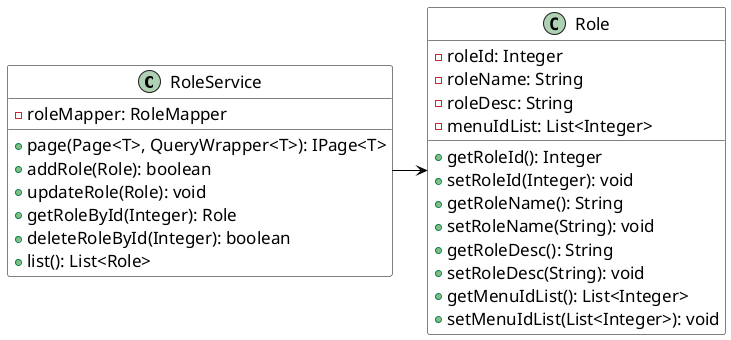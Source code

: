 @startuml
skinparam classBackgroundColor transparent
skinparam classBorderColor black
skinparam Shadowing false
skinparam  ArrowColor black
skinparam defaultFontSize 17


class RoleService {
    - roleMapper: RoleMapper
    + page(Page<T>, QueryWrapper<T>): IPage<T>
    + addRole(Role): boolean
    + updateRole(Role): void
    + getRoleById(Integer): Role
    + deleteRoleById(Integer): boolean
    + list(): List<Role>
}

class Role {
    - roleId: Integer
    - roleName: String
    - roleDesc: String
    - menuIdList: List<Integer>
    + getRoleId(): Integer
    + setRoleId(Integer): void
    + getRoleName(): String
    + setRoleName(String): void
    + getRoleDesc(): String
    + setRoleDesc(String): void
    + getMenuIdList(): List<Integer>
    + setMenuIdList(List<Integer>): void
}

RoleService -> Role
@enduml